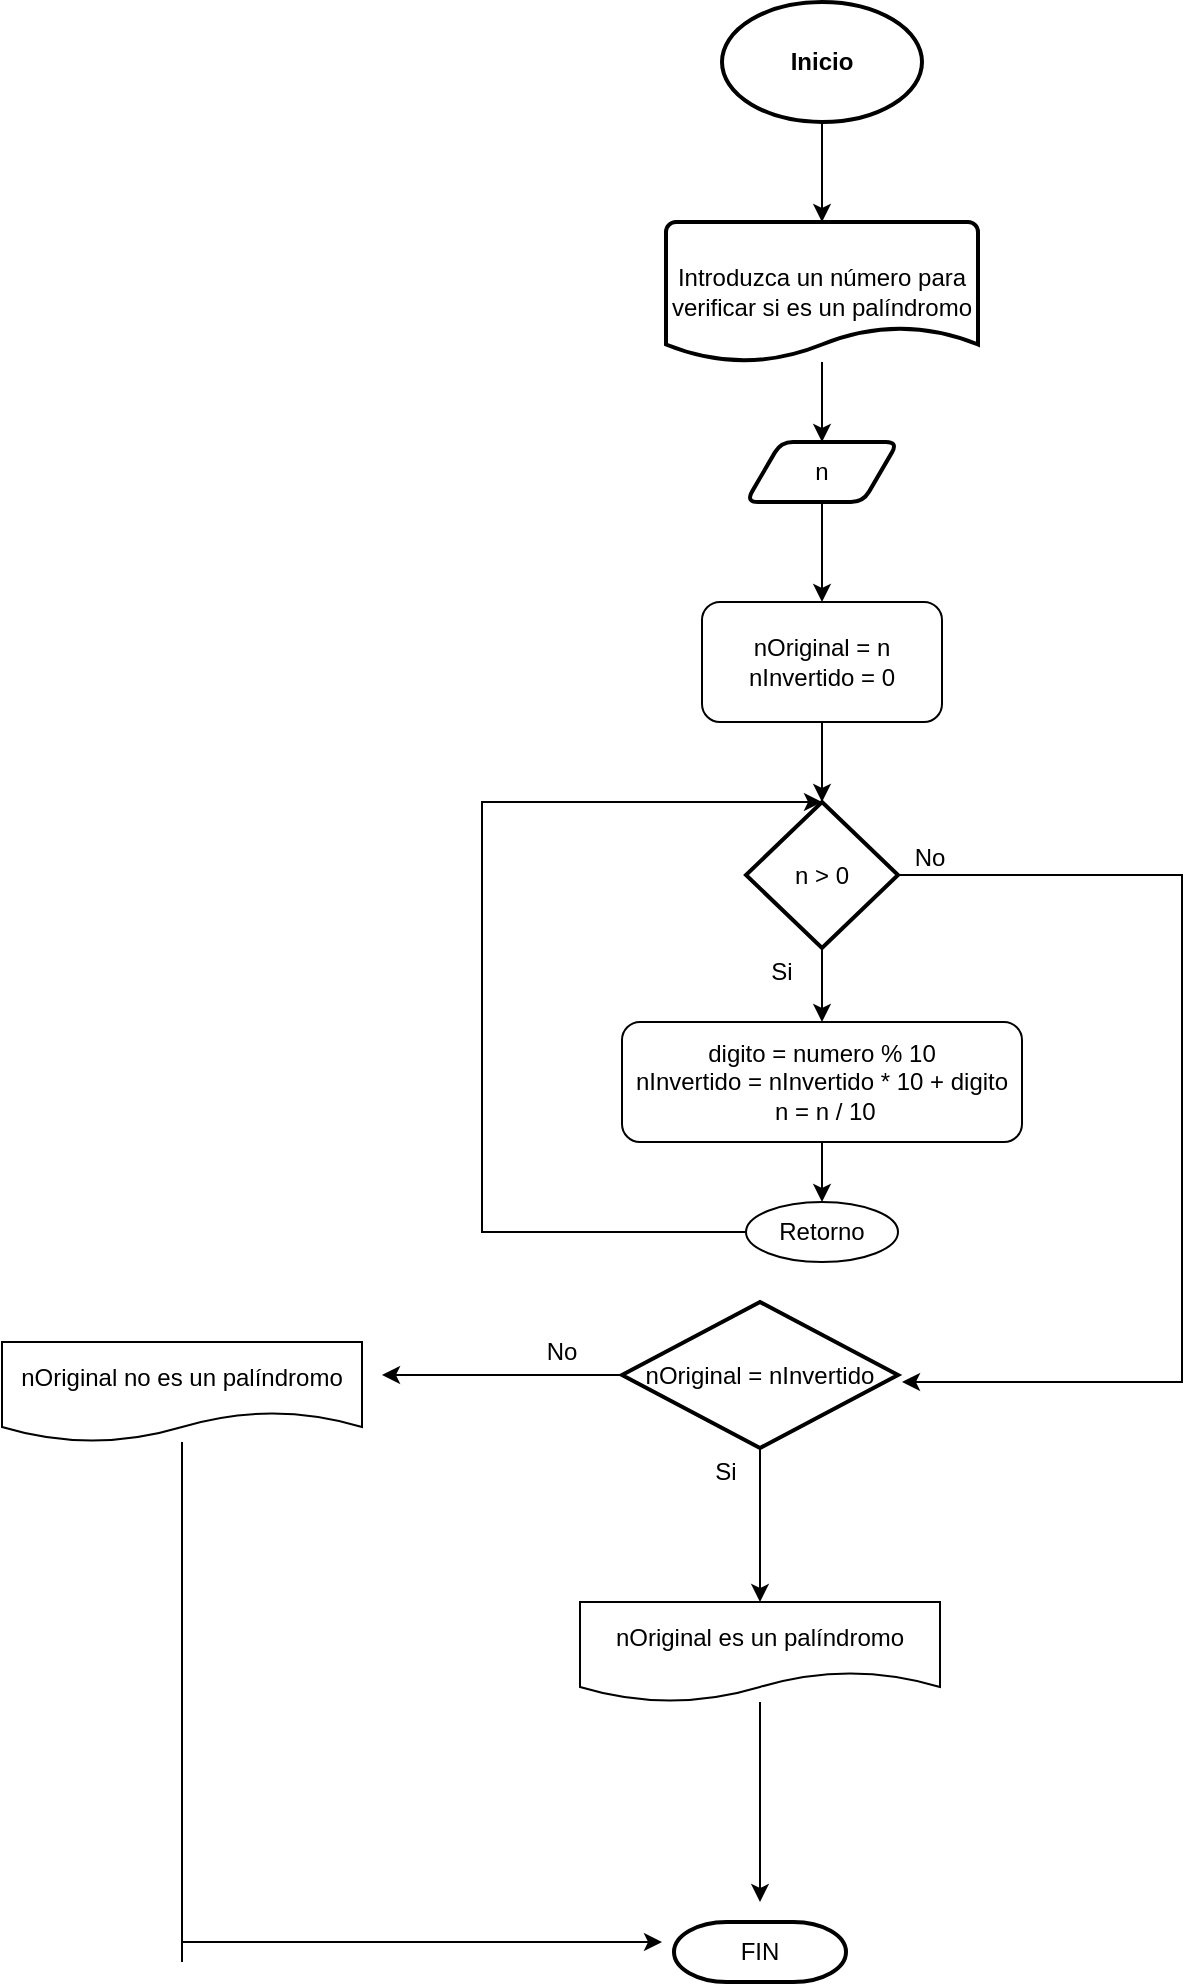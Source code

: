 <mxfile version="22.0.4" type="github">
  <diagram name="Página-1" id="d5phsPt0UoF3JtOBlNER">
    <mxGraphModel dx="1221" dy="665" grid="1" gridSize="10" guides="1" tooltips="1" connect="1" arrows="1" fold="1" page="1" pageScale="1" pageWidth="827" pageHeight="1169" math="0" shadow="0">
      <root>
        <mxCell id="0" />
        <mxCell id="1" parent="0" />
        <mxCell id="LbggL1V_WxANO9bAZVUl-1" value="&lt;b&gt;Inicio&lt;/b&gt;" style="strokeWidth=2;html=1;shape=mxgraph.flowchart.start_1;whiteSpace=wrap;" vertex="1" parent="1">
          <mxGeometry x="410" y="30" width="100" height="60" as="geometry" />
        </mxCell>
        <mxCell id="LbggL1V_WxANO9bAZVUl-14" style="edgeStyle=orthogonalEdgeStyle;rounded=0;orthogonalLoop=1;jettySize=auto;html=1;entryX=0.5;entryY=0;entryDx=0;entryDy=0;" edge="1" parent="1" source="LbggL1V_WxANO9bAZVUl-2" target="LbggL1V_WxANO9bAZVUl-3">
          <mxGeometry relative="1" as="geometry" />
        </mxCell>
        <mxCell id="LbggL1V_WxANO9bAZVUl-2" value="Introduzca un número para verificar si es un palíndromo" style="strokeWidth=2;html=1;shape=mxgraph.flowchart.document2;whiteSpace=wrap;size=0.25;" vertex="1" parent="1">
          <mxGeometry x="382" y="140" width="156" height="70" as="geometry" />
        </mxCell>
        <mxCell id="LbggL1V_WxANO9bAZVUl-13" style="edgeStyle=orthogonalEdgeStyle;rounded=0;orthogonalLoop=1;jettySize=auto;html=1;entryX=0.5;entryY=0;entryDx=0;entryDy=0;" edge="1" parent="1" source="LbggL1V_WxANO9bAZVUl-3" target="LbggL1V_WxANO9bAZVUl-6">
          <mxGeometry relative="1" as="geometry" />
        </mxCell>
        <mxCell id="LbggL1V_WxANO9bAZVUl-3" value="n" style="shape=parallelogram;html=1;strokeWidth=2;perimeter=parallelogramPerimeter;whiteSpace=wrap;rounded=1;arcSize=12;size=0.23;" vertex="1" parent="1">
          <mxGeometry x="422" y="250" width="76" height="30" as="geometry" />
        </mxCell>
        <mxCell id="LbggL1V_WxANO9bAZVUl-10" style="edgeStyle=orthogonalEdgeStyle;rounded=0;orthogonalLoop=1;jettySize=auto;html=1;entryX=0.5;entryY=0;entryDx=0;entryDy=0;" edge="1" parent="1" source="LbggL1V_WxANO9bAZVUl-5" target="LbggL1V_WxANO9bAZVUl-7">
          <mxGeometry relative="1" as="geometry" />
        </mxCell>
        <mxCell id="LbggL1V_WxANO9bAZVUl-21" style="edgeStyle=orthogonalEdgeStyle;rounded=0;orthogonalLoop=1;jettySize=auto;html=1;" edge="1" parent="1" source="LbggL1V_WxANO9bAZVUl-5">
          <mxGeometry relative="1" as="geometry">
            <mxPoint x="500" y="720" as="targetPoint" />
            <Array as="points">
              <mxPoint x="640" y="467" />
            </Array>
          </mxGeometry>
        </mxCell>
        <mxCell id="LbggL1V_WxANO9bAZVUl-5" value="n &amp;gt; 0" style="strokeWidth=2;html=1;shape=mxgraph.flowchart.decision;whiteSpace=wrap;" vertex="1" parent="1">
          <mxGeometry x="422" y="430" width="76" height="73" as="geometry" />
        </mxCell>
        <mxCell id="LbggL1V_WxANO9bAZVUl-6" value="nOriginal = n&lt;br style=&quot;border-color: var(--border-color);&quot;&gt;nInvertido = 0" style="rounded=1;whiteSpace=wrap;html=1;" vertex="1" parent="1">
          <mxGeometry x="400" y="330" width="120" height="60" as="geometry" />
        </mxCell>
        <mxCell id="LbggL1V_WxANO9bAZVUl-11" style="edgeStyle=orthogonalEdgeStyle;rounded=0;orthogonalLoop=1;jettySize=auto;html=1;entryX=0.5;entryY=0;entryDx=0;entryDy=0;" edge="1" parent="1" source="LbggL1V_WxANO9bAZVUl-7" target="LbggL1V_WxANO9bAZVUl-9">
          <mxGeometry relative="1" as="geometry" />
        </mxCell>
        <mxCell id="LbggL1V_WxANO9bAZVUl-7" value="digito = numero % 10&lt;br&gt;nInvertido = nInvertido * 10 + digito&lt;br&gt;&amp;nbsp;n = n / 10" style="rounded=1;whiteSpace=wrap;html=1;" vertex="1" parent="1">
          <mxGeometry x="360" y="540" width="200" height="60" as="geometry" />
        </mxCell>
        <mxCell id="LbggL1V_WxANO9bAZVUl-16" style="edgeStyle=orthogonalEdgeStyle;rounded=0;orthogonalLoop=1;jettySize=auto;html=1;entryX=0.5;entryY=0;entryDx=0;entryDy=0;entryPerimeter=0;exitX=0;exitY=0.5;exitDx=0;exitDy=0;" edge="1" parent="1" source="LbggL1V_WxANO9bAZVUl-9" target="LbggL1V_WxANO9bAZVUl-5">
          <mxGeometry relative="1" as="geometry">
            <mxPoint x="290" y="430" as="targetPoint" />
            <Array as="points">
              <mxPoint x="290" y="645" />
              <mxPoint x="290" y="430" />
            </Array>
          </mxGeometry>
        </mxCell>
        <mxCell id="LbggL1V_WxANO9bAZVUl-9" value="Retorno" style="ellipse;whiteSpace=wrap;html=1;" vertex="1" parent="1">
          <mxGeometry x="422" y="630" width="76" height="30" as="geometry" />
        </mxCell>
        <mxCell id="LbggL1V_WxANO9bAZVUl-12" style="edgeStyle=orthogonalEdgeStyle;rounded=0;orthogonalLoop=1;jettySize=auto;html=1;entryX=0.5;entryY=0;entryDx=0;entryDy=0;entryPerimeter=0;" edge="1" parent="1" source="LbggL1V_WxANO9bAZVUl-6" target="LbggL1V_WxANO9bAZVUl-5">
          <mxGeometry relative="1" as="geometry" />
        </mxCell>
        <mxCell id="LbggL1V_WxANO9bAZVUl-15" style="edgeStyle=orthogonalEdgeStyle;rounded=0;orthogonalLoop=1;jettySize=auto;html=1;entryX=0.5;entryY=0;entryDx=0;entryDy=0;entryPerimeter=0;" edge="1" parent="1" source="LbggL1V_WxANO9bAZVUl-1" target="LbggL1V_WxANO9bAZVUl-2">
          <mxGeometry relative="1" as="geometry" />
        </mxCell>
        <mxCell id="LbggL1V_WxANO9bAZVUl-17" value="Si" style="text;html=1;strokeColor=none;fillColor=none;align=center;verticalAlign=middle;whiteSpace=wrap;rounded=0;" vertex="1" parent="1">
          <mxGeometry x="410" y="500" width="60" height="30" as="geometry" />
        </mxCell>
        <mxCell id="LbggL1V_WxANO9bAZVUl-23" style="edgeStyle=orthogonalEdgeStyle;rounded=0;orthogonalLoop=1;jettySize=auto;html=1;" edge="1" parent="1" source="LbggL1V_WxANO9bAZVUl-19">
          <mxGeometry relative="1" as="geometry">
            <mxPoint x="240" y="716.5" as="targetPoint" />
          </mxGeometry>
        </mxCell>
        <mxCell id="LbggL1V_WxANO9bAZVUl-26" style="edgeStyle=orthogonalEdgeStyle;rounded=0;orthogonalLoop=1;jettySize=auto;html=1;entryX=0.5;entryY=0;entryDx=0;entryDy=0;" edge="1" parent="1" source="LbggL1V_WxANO9bAZVUl-19" target="LbggL1V_WxANO9bAZVUl-25">
          <mxGeometry relative="1" as="geometry" />
        </mxCell>
        <mxCell id="LbggL1V_WxANO9bAZVUl-19" value="nOriginal = nInvertido" style="strokeWidth=2;html=1;shape=mxgraph.flowchart.decision;whiteSpace=wrap;" vertex="1" parent="1">
          <mxGeometry x="360" y="680" width="138" height="73" as="geometry" />
        </mxCell>
        <mxCell id="LbggL1V_WxANO9bAZVUl-20" value="No" style="text;html=1;strokeColor=none;fillColor=none;align=center;verticalAlign=middle;whiteSpace=wrap;rounded=0;" vertex="1" parent="1">
          <mxGeometry x="484" y="443" width="60" height="30" as="geometry" />
        </mxCell>
        <mxCell id="LbggL1V_WxANO9bAZVUl-31" style="edgeStyle=orthogonalEdgeStyle;rounded=0;orthogonalLoop=1;jettySize=auto;html=1;" edge="1" parent="1" source="LbggL1V_WxANO9bAZVUl-24">
          <mxGeometry relative="1" as="geometry">
            <mxPoint x="380" y="1000" as="targetPoint" />
            <Array as="points">
              <mxPoint x="140" y="1010" />
              <mxPoint x="140" y="1010" />
            </Array>
          </mxGeometry>
        </mxCell>
        <mxCell id="LbggL1V_WxANO9bAZVUl-24" value="nOriginal no es un palíndromo" style="shape=document;whiteSpace=wrap;html=1;boundedLbl=1;" vertex="1" parent="1">
          <mxGeometry x="50" y="700" width="180" height="50" as="geometry" />
        </mxCell>
        <mxCell id="LbggL1V_WxANO9bAZVUl-30" style="edgeStyle=orthogonalEdgeStyle;rounded=0;orthogonalLoop=1;jettySize=auto;html=1;" edge="1" parent="1" source="LbggL1V_WxANO9bAZVUl-25">
          <mxGeometry relative="1" as="geometry">
            <mxPoint x="429" y="980" as="targetPoint" />
          </mxGeometry>
        </mxCell>
        <mxCell id="LbggL1V_WxANO9bAZVUl-25" value="nOriginal es un palíndromo" style="shape=document;whiteSpace=wrap;html=1;boundedLbl=1;" vertex="1" parent="1">
          <mxGeometry x="339" y="830" width="180" height="50" as="geometry" />
        </mxCell>
        <mxCell id="LbggL1V_WxANO9bAZVUl-27" value="Si" style="text;html=1;strokeColor=none;fillColor=none;align=center;verticalAlign=middle;whiteSpace=wrap;rounded=0;" vertex="1" parent="1">
          <mxGeometry x="382" y="750" width="60" height="30" as="geometry" />
        </mxCell>
        <mxCell id="LbggL1V_WxANO9bAZVUl-28" value="No" style="text;html=1;strokeColor=none;fillColor=none;align=center;verticalAlign=middle;whiteSpace=wrap;rounded=0;" vertex="1" parent="1">
          <mxGeometry x="300" y="690" width="60" height="30" as="geometry" />
        </mxCell>
        <mxCell id="LbggL1V_WxANO9bAZVUl-29" value="FIN" style="strokeWidth=2;html=1;shape=mxgraph.flowchart.terminator;whiteSpace=wrap;" vertex="1" parent="1">
          <mxGeometry x="386" y="990" width="86" height="30" as="geometry" />
        </mxCell>
      </root>
    </mxGraphModel>
  </diagram>
</mxfile>
